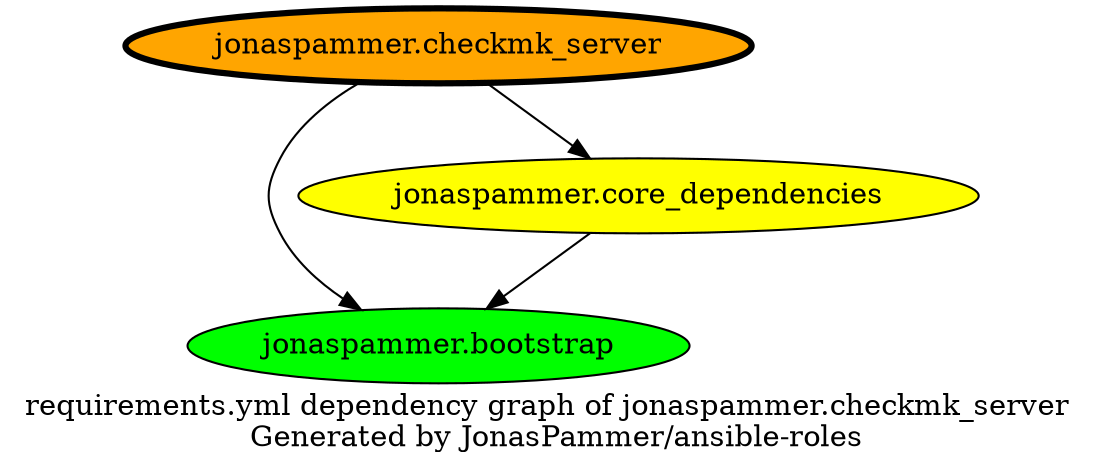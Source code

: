 digraph hierarchy {
  label = "requirements.yml dependency graph of jonaspammer.checkmk_server \n Generated by JonasPammer/ansible-roles" ;
  overlap=false

  {
    "jonaspammer.checkmk_server" [fillcolor=orange style=filled penwidth=3]
    "jonaspammer.bootstrap" [fillcolor=green style=filled ]
    "jonaspammer.core_dependencies" [fillcolor=yellow style=filled ]
  }


  "jonaspammer.checkmk_server" -> {"jonaspammer.bootstrap" "jonaspammer.core_dependencies"}
  "jonaspammer.core_dependencies" -> {"jonaspammer.bootstrap"}
}